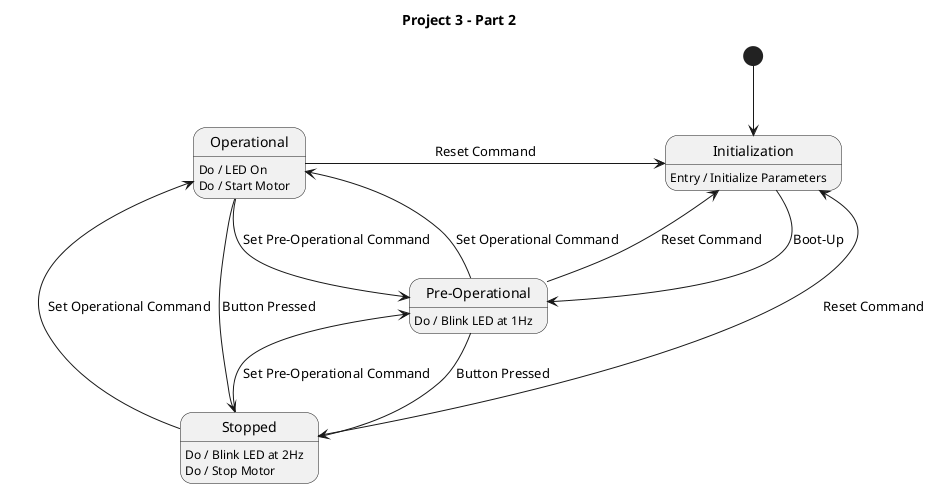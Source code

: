 @startuml Dynamic Controller Behaviour
title Project 3 - Part 2

state "Initialization" as state0
state0 : Entry / Initialize Parameters

state "Pre-Operational" as state1
state1 : Do / Blink LED at 1Hz

state "Operational" as state2
state2 : Do / LED On
state2 : Do / Start Motor

state "Stopped" as state3
state3 : Do / Blink LED at 2Hz
state3 : Do / Stop Motor

[*] --> state0
state0 --> state1 : Boot-Up
state1 --> state0 : Reset Command
state1 --> state2 : Set Operational Command
state1 --> state3 : Button Pressed 
state2 -> state0 : Reset Command
state2 --> state1 : Set Pre-Operational Command
state2 --> state3 : Button Pressed
state3 -> state0 : Reset Command
state3 --> state1 : Set Pre-Operational Command
state3 --> state2 : Set Operational Command

@enduml